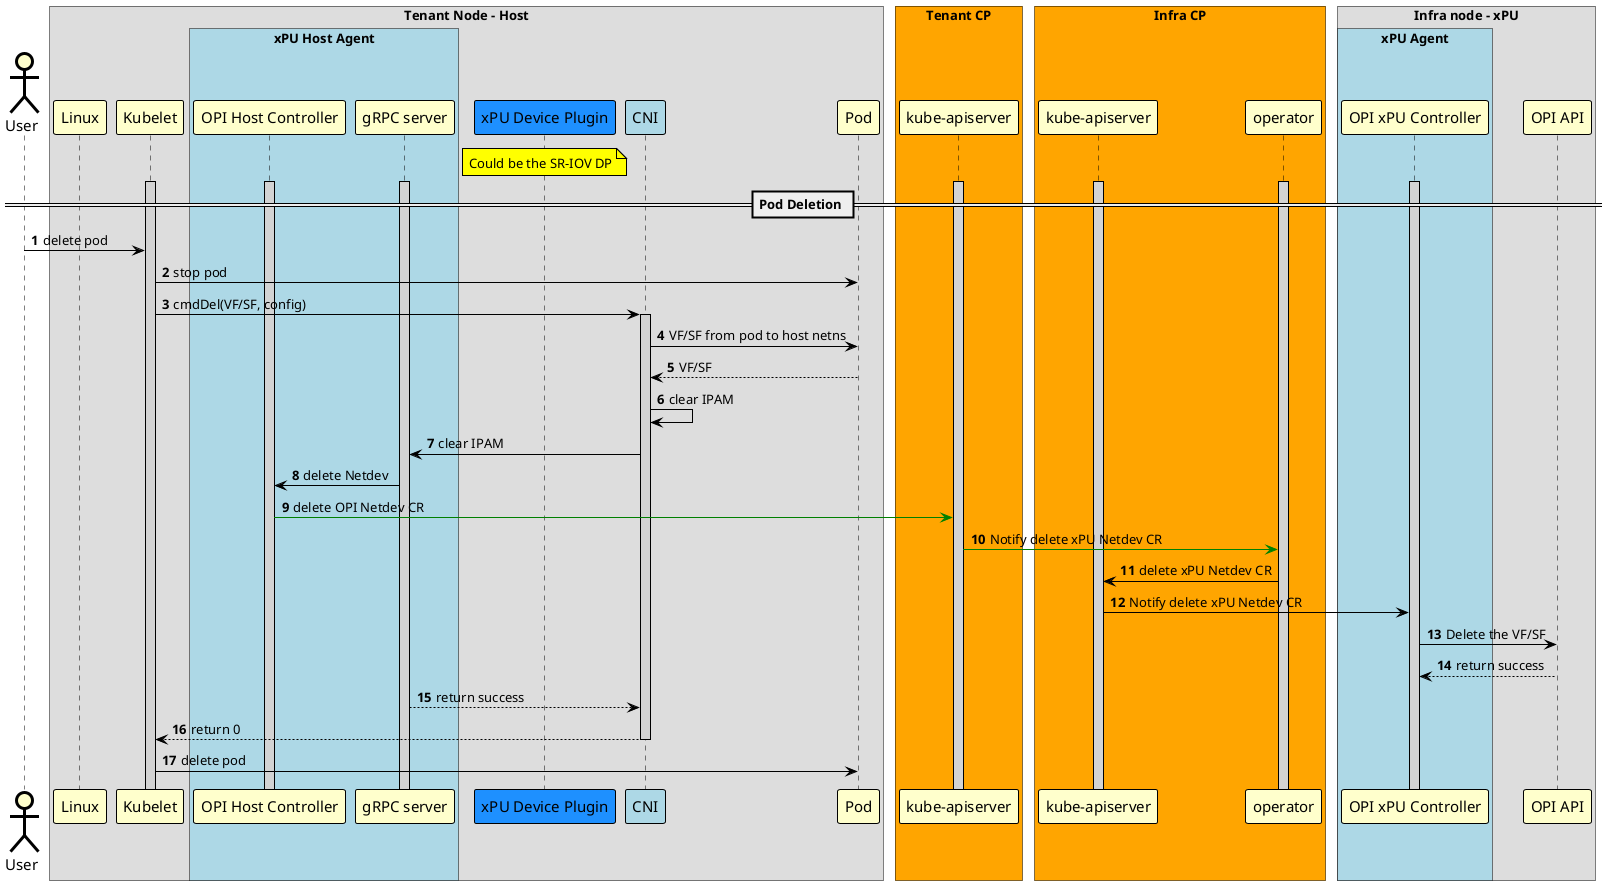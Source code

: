 @startuml
!pragma teoz true
skinparam noteBorderColor Black
skinparam noteBorderThickness 1
skinparam noteBackgroundColor Yellow

skinparam sequence {
	BoxBorderColor Black
	BoxFontSize 20

	ArrowColor Black
	ArrowThickness 1

	ActorBorderColor Black
	ActorBorderThickness 3
	ActorBackgroundColor Business
	ActorFontSize 15

	ParticipantBorderColor Black
	ParticipantBorderThickness 1
	ParticipantBackgroundColor Business
	ParticipantFontSize 15

	LifeLineBorderColor Black
	LifeLineBorderThickness 1
	LifeLineBackgroundColor LightGray
}

actor "User"
box "Tenant Node - Host"
	participant "Linux"
	participant "Kubelet"
  box "xPU Host Agent" #LightBlue
         participant "OPI Host Controller"
         participant "gRPC server"
  end box
	participant "xPU Device Plugin" #dodgerblue
	participant "CNI" #LightBlue
	participant "Pod"
end box

note over "xPU Device Plugin": Could be the SR-IOV DP

box "Tenant CP" #Orange
  participant "kube-apiserver" as api1
end box

box "Infra CP" #Orange
  participant "kube-apiserver" as api2
  participant "operator"
end box

box "Infra node - xPU"
  box "xPU Agent" #LightBlue
	participant "OPI xPU Controller"
  end box
  participant "OPI API"
end box

activate api1
activate api2
activate "Kubelet"
activate "operator"
activate "gRPC server"
activate "OPI xPU Controller"
activate "OPI Host Controller"

== Pod Deletion ==
autonumber

"User" -> "Kubelet": delete pod
"Kubelet" -> "Pod" : stop pod
deactivate "Pod"
"Kubelet" -> "CNI" : cmdDel(VF/SF, config)
activate "CNI"
"CNI" -> "Pod" : VF/SF from pod to host netns
"Pod" --> "CNI" : VF/SF
"CNI" -> "CNI" : clear IPAM
"CNI" -> "gRPC server": clear IPAM
"gRPC server" -> "OPI Host Controller": delete Netdev
"OPI Host Controller" -[#green]> api1: delete OPI Netdev CR
api1 -[#green]> "operator": Notify delete xPU Netdev CR
"operator" -> api2: delete xPU Netdev CR
api2 -> "OPI xPU Controller": Notify delete xPU Netdev CR
"OPI xPU Controller"->"OPI API": Delete the VF/SF
"OPI API" --> "OPI xPU Controller": return success
"gRPC server" --> "CNI": return success
"CNI" --> "Kubelet": return 0
deactivate "CNI"

"Kubelet" -> "Pod" : delete pod
deactivate "Pod"

@enduml